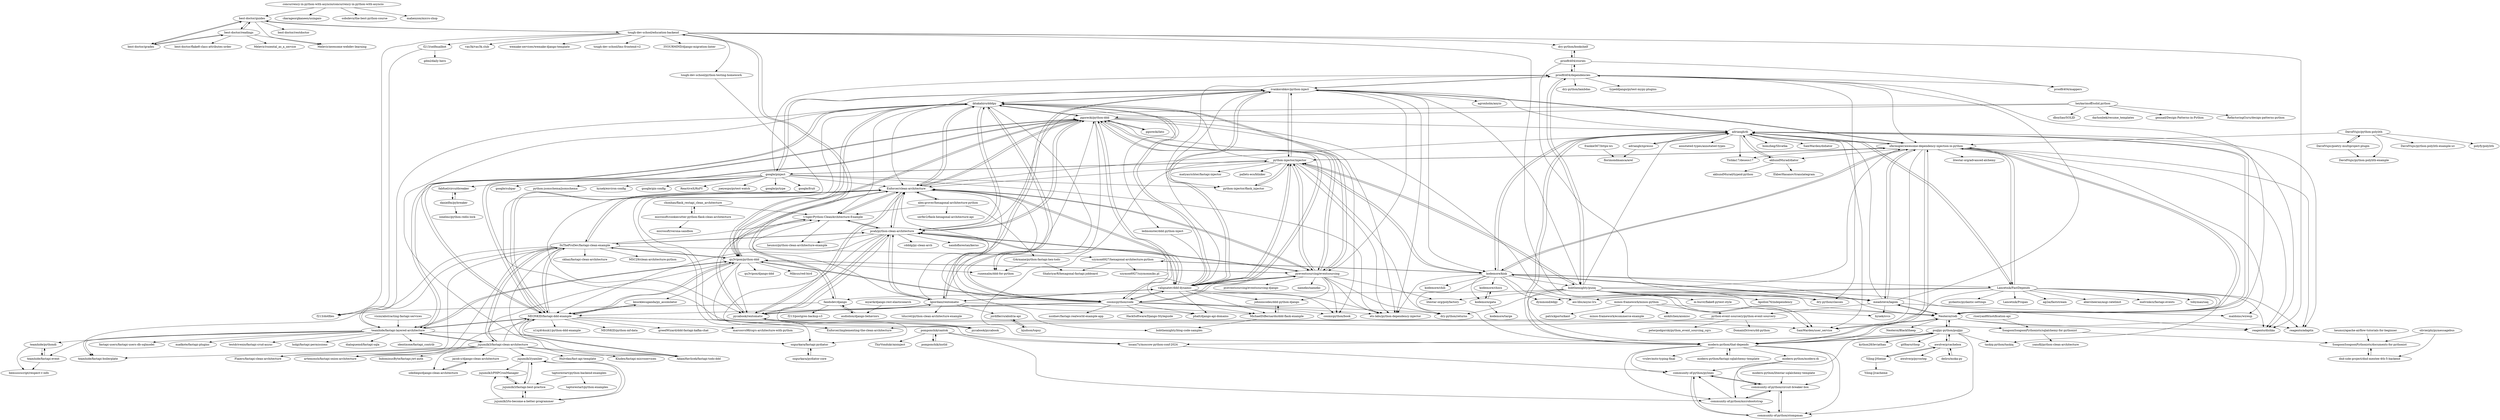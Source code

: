 digraph G {
"best-doctor/guides" -> "best-doctor/readings"
"best-doctor/guides" -> "best-doctor/grades"
"best-doctor/guides" -> "Melevir/awesome-webdev-learning"
"best-doctor/guides" -> "best-doctor/restdoctor"
"best-doctor/guides" -> "tough-dev-school/education-backend"
"pgorecki/python-ddd" -> "iktakahiro/dddpy"
"pgorecki/python-ddd" -> "qu3vipon/python-ddd"
"pgorecki/python-ddd" -> "Enforcer/clean-architecture"
"pgorecki/python-ddd" -> "valignatev/ddd-dynamic"
"pgorecki/python-ddd" -> "NEONKID/fastapi-ddd-example"
"pgorecki/python-ddd" -> "pyeventsourcing/eventsourcing"
"pgorecki/python-ddd" -> "cosmicpython/code"
"pgorecki/python-ddd" -> "pgorecki/lato"
"pgorecki/python-ddd" -> "ets-labs/python-dependency-injector" ["e"=1]
"pgorecki/python-ddd" -> "runemalm/ddd-for-python"
"pgorecki/python-ddd" -> "pcah/python-clean-architecture"
"pgorecki/python-ddd" -> "cosmicpython/book" ["e"=1]
"pgorecki/python-ddd" -> "teamhide/fastapi-layered-architecture"
"pgorecki/python-ddd" -> "SamWarden/user_service" ["e"=1]
"pgorecki/python-ddd" -> "adriangb/di"
"google/pinject" -> "python-injector/injector"
"google/pinject" -> "ivankorobkov/python-inject"
"google/pinject" -> "ets-labs/python-dependency-injector" ["e"=1]
"google/pinject" -> "proofit404/dependencies"
"google/pinject" -> "python-injector/flask_injector"
"google/pinject" -> "joeyespo/pytest-watch" ["e"=1]
"google/pinject" -> "ReactiveX/RxPY" ["e"=1]
"google/pinject" -> "fabfuel/circuitbreaker"
"google/pinject" -> "google/pytype" ["e"=1]
"google/pinject" -> "Enforcer/clean-architecture"
"google/pinject" -> "google/fruit" ["e"=1]
"google/pinject" -> "google/subpar" ["e"=1]
"google/pinject" -> "python-jsonschema/jsonschema" ["e"=1]
"google/pinject" -> "hynek/environ-config" ["e"=1]
"google/pinject" -> "google/gin-config" ["e"=1]
"cosmicpython/code" -> "cosmicpython/book" ["e"=1]
"cosmicpython/code" -> "pgorecki/python-ddd"
"cosmicpython/code" -> "pyeventsourcing/eventsourcing"
"cosmicpython/code" -> "ets-labs/python-dependency-injector" ["e"=1]
"cosmicpython/code" -> "valignatev/ddd-dynamic"
"cosmicpython/code" -> "Enforcer/clean-architecture"
"cosmicpython/code" -> "qu3vipon/python-ddd"
"cosmicpython/code" -> "iktakahiro/dddpy"
"cosmicpython/code" -> "pycabook/rentomatic"
"cosmicpython/code" -> "NEONKID/fastapi-ddd-example"
"cosmicpython/code" -> "nsidnev/fastapi-realworld-example-app" ["e"=1]
"cosmicpython/code" -> "HackSoftware/Django-Styleguide" ["e"=1]
"cosmicpython/code" -> "phalt/django-api-domains" ["e"=1]
"cosmicpython/code" -> "dry-python/returns" ["e"=1]
"cosmicpython/code" -> "pcah/python-clean-architecture"
"python-injector/injector" -> "ets-labs/python-dependency-injector" ["e"=1]
"python-injector/injector" -> "python-injector/flask_injector"
"python-injector/injector" -> "ivankorobkov/python-inject"
"python-injector/injector" -> "google/pinject"
"python-injector/injector" -> "sfermigier/awesome-dependency-injection-in-python"
"python-injector/injector" -> "matyasrichter/fastapi-injector"
"python-injector/injector" -> "Enforcer/clean-architecture"
"python-injector/injector" -> "bobthemighty/punq"
"python-injector/injector" -> "modern-python/that-depends"
"python-injector/injector" -> "pyeventsourcing/eventsourcing"
"python-injector/injector" -> "dry-python/returns" ["e"=1]
"python-injector/injector" -> "kodemore/kink"
"python-injector/injector" -> "valignatev/ddd-dynamic"
"python-injector/injector" -> "pallets-eco/blinker" ["e"=1]
"python-injector/injector" -> "iktakahiro/dddpy"
"ledmonster/ddd-python-inject" -> "MichaelDiBernardo/ddd-flask-example"
"heykarimoff/solid.python" -> "dboyliao/SOLID" ["e"=1]
"heykarimoff/solid.python" -> "darhonbek/resume_templates" ["e"=1]
"heykarimoff/solid.python" -> "gennad/Design-Patterns-in-Python" ["e"=1]
"heykarimoff/solid.python" -> "pcah/python-clean-architecture"
"heykarimoff/solid.python" -> "RefactoringGuru/design-patterns-python" ["e"=1]
"heykarimoff/solid.python" -> "pgorecki/python-ddd"
"bjudson/topsy" -> "jordifierro/abidria-api"
"bobthemighty/punq" -> "proofit404/dependencies"
"bobthemighty/punq" -> "Neoteroi/rodi"
"bobthemighty/punq" -> "sfermigier/awesome-dependency-injection-in-python"
"bobthemighty/punq" -> "adriangb/di"
"bobthemighty/punq" -> "reagento/dishka" ["e"=1]
"bobthemighty/punq" -> "modern-python/that-depends"
"bobthemighty/punq" -> "litestar-org/polyfactory" ["e"=1]
"bobthemighty/punq" -> "dry-python/classes" ["e"=1]
"bobthemighty/punq" -> "hynek/svcs" ["e"=1]
"bobthemighty/punq" -> "dry-python/returns" ["e"=1]
"bobthemighty/punq" -> "fandsdev/django"
"bobthemighty/punq" -> "meadsteve/lagom"
"bobthemighty/punq" -> "m-burst/flake8-pytest-style" ["e"=1]
"bobthemighty/punq" -> "python-injector/injector"
"bobthemighty/punq" -> "Apollon76/independency"
"jacob-y/django-clean-architecture" -> "sdediego/django-clean-architecture"
"meadsteve/lagom" -> "Neoteroi/rodi"
"meadsteve/lagom" -> "adriangb/di"
"meadsteve/lagom" -> "sfermigier/awesome-dependency-injection-in-python"
"meadsteve/lagom" -> "kodemore/kink"
"meadsteve/lagom" -> "maldoinc/wireup"
"meadsteve/lagom" -> "hynek/svcs" ["e"=1]
"meadsteve/lagom" -> "python-event-sourcery/python-event-sourcery"
"meadsteve/lagom" -> "proofit404/dependencies"
"pycabook/rentomatic" -> "pycabook/pycabook"
"pycabook/rentomatic" -> "Enforcer/clean-architecture"
"pycabook/rentomatic" -> "lgiordani/rentomatic"
"pycabook/rentomatic" -> "t-tiger/Python-CleanArchitecture-Example"
"pycabook/rentomatic" -> "pcah/python-clean-architecture"
"proofit404/stories" -> "proofit404/dependencies"
"proofit404/stories" -> "proofit404/mappers"
"proofit404/stories" -> "dry-python/bookshelf"
"proofit404/stories" -> "dry-python/classes" ["e"=1]
"f213/selfmailbot" -> "f213/dotfiles"
"f213/selfmailbot" -> "gdml/daily-hero"
"dry-python/bookshelf" -> "proofit404/stories"
"Neoteroi/rodi" -> "adriangb/di"
"Neoteroi/rodi" -> "reagento/dishka" ["e"=1]
"Neoteroi/rodi" -> "sfermigier/awesome-dependency-injection-in-python"
"Neoteroi/rodi" -> "modern-python/that-depends"
"Neoteroi/rodi" -> "reagento/adaptix" ["e"=1]
"Neoteroi/rodi" -> "meadsteve/lagom"
"Neoteroi/rodi" -> "psqlpy-python/psqlpy"
"Neoteroi/rodi" -> "Neoteroi/BlackSheep" ["e"=1]
"pycabook/pycabook" -> "pycabook/rentomatic"
"olivierphi/pymessagebus" -> "SoogoonSoogoonPythonists/documents-for-pythonist"
"olivierphi/pymessagebus" -> "dnd-side-project/dnd-mentee-4th-5-backend"
"jujumilk3/PHPCronManager" -> "jujumilk3/fastapi-best-practice"
"jujumilk3/to-become-a-better-programmer" -> "jujumilk3/fastapi-best-practice"
"jujumilk3/to-become-a-better-programmer" -> "jujumilk3/PHPCronManager"
"jujumilk3/to-become-a-better-programmer" -> "jujumilk3/yamlier"
"sfermigier/awesome-dependency-injection-in-python" -> "adriangb/di"
"sfermigier/awesome-dependency-injection-in-python" -> "modern-python/that-depends"
"sfermigier/awesome-dependency-injection-in-python" -> "reagento/dishka" ["e"=1]
"sfermigier/awesome-dependency-injection-in-python" -> "Neoteroi/rodi"
"sfermigier/awesome-dependency-injection-in-python" -> "SamWarden/user_service" ["e"=1]
"sfermigier/awesome-dependency-injection-in-python" -> "litestar-org/advanced-alchemy" ["e"=1]
"sfermigier/awesome-dependency-injection-in-python" -> "Lancetnik/FastDepends"
"sfermigier/awesome-dependency-injection-in-python" -> "kodemore/kink"
"sfermigier/awesome-dependency-injection-in-python" -> "ivankorobkov/python-inject"
"sfermigier/awesome-dependency-injection-in-python" -> "akhundMurad/diator"
"sfermigier/awesome-dependency-injection-in-python" -> "python-injector/injector"
"sfermigier/awesome-dependency-injection-in-python" -> "meadsteve/lagom"
"sfermigier/awesome-dependency-injection-in-python" -> "reagento/adaptix" ["e"=1]
"sfermigier/awesome-dependency-injection-in-python" -> "Tishka17/deseos17" ["e"=1]
"sfermigier/awesome-dependency-injection-in-python" -> "maldoinc/wireup"
"pcah/python-clean-architecture" -> "Enforcer/clean-architecture"
"pcah/python-clean-architecture" -> "lgiordani/rentomatic"
"pcah/python-clean-architecture" -> "t-tiger/Python-CleanArchitecture-Example"
"pcah/python-clean-architecture" -> "ozgurkara/fastapi-pydiator"
"pcah/python-clean-architecture" -> "pgorecki/python-ddd"
"pcah/python-clean-architecture" -> "pycabook/rentomatic"
"pcah/python-clean-architecture" -> "pyeventsourcing/eventsourcing"
"pcah/python-clean-architecture" -> "valignatev/ddd-dynamic"
"pcah/python-clean-architecture" -> "iktakahiro/dddpy"
"pcah/python-clean-architecture" -> "heumsi/python-clean-architecture-example"
"pcah/python-clean-architecture" -> "pycabook/pycabook"
"pcah/python-clean-architecture" -> "cdddg/py-clean-arch"
"pcah/python-clean-architecture" -> "NEONKID/fastapi-ddd-example"
"pcah/python-clean-architecture" -> "0xTheProDev/fastapi-clean-example"
"pcah/python-clean-architecture" -> "nandoflorestan/kerno"
"t-tiger/Python-CleanArchitecture-Example" -> "heumsi/python-clean-architecture-example"
"t-tiger/Python-CleanArchitecture-Example" -> "pcah/python-clean-architecture"
"t-tiger/Python-CleanArchitecture-Example" -> "Enforcer/clean-architecture"
"t-tiger/Python-CleanArchitecture-Example" -> "pycabook/rentomatic"
"chonhan/flask_restapi_clean_architecture" -> "microsoft/cookiecutter-python-flask-clean-architecture"
"chonhan/flask_restapi_clean_architecture" -> "t-tiger/Python-CleanArchitecture-Example"
"GArmane/python-fastapi-hex-todo" -> "ShahriyarR/hexagonal-fastapi-jobboard"
"GArmane/python-fastapi-hex-todo" -> "runemalm/ddd-for-python"
"tough-dev-school/education-backend" -> "fandsdev/django"
"tough-dev-school/education-backend" -> "tough-dev-school/python-testing-homework"
"tough-dev-school/education-backend" -> "f213/selfmailbot"
"tough-dev-school/education-backend" -> "vas3k/vas3k.club" ["e"=1]
"tough-dev-school/education-backend" -> "best-doctor/guides"
"tough-dev-school/education-backend" -> "dry-python/bookshelf"
"tough-dev-school/education-backend" -> "wemake-services/wemake-django-template" ["e"=1]
"tough-dev-school/education-backend" -> "tough-dev-school/lms-frontend-v2"
"tough-dev-school/education-backend" -> "f213/dotfiles"
"tough-dev-school/education-backend" -> "SamWarden/user_service" ["e"=1]
"tough-dev-school/education-backend" -> "3YOURMIND/django-migration-linter" ["e"=1]
"tough-dev-school/education-backend" -> "reagento/dishka" ["e"=1]
"fandsdev/django" -> "tough-dev-school/education-backend"
"fandsdev/django" -> "f213/dotfiles"
"fandsdev/django" -> "audiolion/django-behaviors"
"fandsdev/django" -> "f213/postgres-backup-s3"
"kodemore/kink" -> "szymon6927/hexagonal-architecture-python"
"kodemore/kink" -> "adriangb/di"
"kodemore/kink" -> "sfermigier/awesome-dependency-injection-in-python"
"kodemore/kink" -> "meadsteve/lagom"
"kodemore/kink" -> "Neoteroi/rodi"
"kodemore/kink" -> "dymmond/edgy" ["e"=1]
"kodemore/kink" -> "Lancetnik/FastDepends"
"kodemore/kink" -> "kodemore/chili"
"kodemore/kink" -> "ets-labs/python-dependency-injector" ["e"=1]
"kodemore/kink" -> "aio-libs/async-lru" ["e"=1]
"kodemore/kink" -> "kodemore/gata"
"kodemore/kink" -> "kodemore/chocs"
"kodemore/kink" -> "bobthemighty/punq"
"kodemore/kink" -> "modern-python/that-depends"
"kodemore/kink" -> "python-injector/injector"
"Enforcer/clean-architecture" -> "pgorecki/python-ddd"
"Enforcer/clean-architecture" -> "pcah/python-clean-architecture"
"Enforcer/clean-architecture" -> "qu3vipon/python-ddd"
"Enforcer/clean-architecture" -> "t-tiger/Python-CleanArchitecture-Example"
"Enforcer/clean-architecture" -> "Enforcer/implementing-the-clean-architecture"
"Enforcer/clean-architecture" -> "iktakahiro/dddpy"
"Enforcer/clean-architecture" -> "alex-grover/hexagonal-architecture-python"
"Enforcer/clean-architecture" -> "pyeventsourcing/eventsourcing"
"Enforcer/clean-architecture" -> "valignatev/ddd-dynamic"
"Enforcer/clean-architecture" -> "pycabook/rentomatic"
"Enforcer/clean-architecture" -> "NEONKID/fastapi-ddd-example"
"Enforcer/clean-architecture" -> "adriangb/di"
"Enforcer/clean-architecture" -> "phalt/django-api-domains" ["e"=1]
"Enforcer/clean-architecture" -> "0xTheProDev/fastapi-clean-example"
"Enforcer/clean-architecture" -> "ozgurkara/fastapi-pydiator"
"concurrency-in-python-with-asyncio/concurrency-in-python-with-asyncio" -> "ckarageorgkaneen/usingaio"
"concurrency-in-python-with-asyncio/concurrency-in-python-with-asyncio" -> "best-doctor/guides"
"concurrency-in-python-with-asyncio/concurrency-in-python-with-asyncio" -> "sobolevn/the-best-python-course" ["e"=1]
"concurrency-in-python-with-asyncio/concurrency-in-python-with-asyncio" -> "mahenzon/micro-shop" ["e"=1]
"teamhide/fastapi-layered-architecture" -> "teamhide/fastapi-boilerplate" ["e"=1]
"teamhide/fastapi-layered-architecture" -> "teamhide/pythondi"
"teamhide/fastapi-layered-architecture" -> "NEONKID/fastapi-ddd-example"
"teamhide/fastapi-layered-architecture" -> "qu3vipon/python-ddd"
"teamhide/fastapi-layered-architecture" -> "testdrivenio/fastapi-crud-async" ["e"=1]
"teamhide/fastapi-layered-architecture" -> "holgi/fastapi-permissions" ["e"=1]
"teamhide/fastapi-layered-architecture" -> "teamhide/fastapi-event"
"teamhide/fastapi-layered-architecture" -> "dialoguemd/fastapi-sqla" ["e"=1]
"teamhide/fastapi-layered-architecture" -> "identixone/fastapi_contrib" ["e"=1]
"teamhide/fastapi-layered-architecture" -> "fastapi-users/fastapi-users-db-sqlmodel"
"teamhide/fastapi-layered-architecture" -> "ozgurkara/fastapi-pydiator"
"teamhide/fastapi-layered-architecture" -> "pgorecki/python-ddd"
"teamhide/fastapi-layered-architecture" -> "madkote/fastapi-plugins" ["e"=1]
"teamhide/fastapi-layered-architecture" -> "jujumilk3/fastapi-clean-architecture"
"alex-grover/hexagonal-architecture-python" -> "serfer2/flask-hexagonal-architecture-api"
"alex-grover/hexagonal-architecture-python" -> "Enforcer/clean-architecture"
"alex-grover/hexagonal-architecture-python" -> "t-tiger/Python-CleanArchitecture-Example"
"alex-grover/hexagonal-architecture-python" -> "GArmane/python-fastapi-hex-todo"
"ozgurkara/fastapi-pydiator" -> "ozgurkara/pydiator-core"
"johnnncodes/ddd-python-django" -> "MichaelDiBernardo/ddd-flask-example"
"best-doctor/readings" -> "best-doctor/guides"
"best-doctor/readings" -> "best-doctor/flake8-class-attributes-order" ["e"=1]
"best-doctor/readings" -> "Melevir/awesome-webdev-learning"
"best-doctor/readings" -> "best-doctor/grades"
"best-doctor/readings" -> "Melevir/rozental_as_a_service"
"teamhide/pythondi" -> "teamhide/fastapi-event"
"teamhide/pythondi" -> "bemusicscript/respect-v-info"
"best-doctor/grades" -> "best-doctor/guides"
"best-doctor/grades" -> "best-doctor/readings"
"kodemore/gata" -> "kodemore/chocs"
"kodemore/gata" -> "kodemore/targe"
"kodemore/chocs" -> "kodemore/gata"
"adriangb/di" -> "Neoteroi/rodi"
"adriangb/di" -> "akhundMurad/diator"
"adriangb/di" -> "adriangb/xpresso"
"adriangb/di" -> "SamWarden/user_service" ["e"=1]
"adriangb/di" -> "sfermigier/awesome-dependency-injection-in-python"
"adriangb/di" -> "reagento/adaptix" ["e"=1]
"adriangb/di" -> "modern-python/that-depends"
"adriangb/di" -> "Tishka17/deseos17" ["e"=1]
"adriangb/di" -> "SamWarden/didiator" ["e"=1]
"adriangb/di" -> "reagento/dishka" ["e"=1]
"adriangb/di" -> "annotated-types/annotated-types" ["e"=1]
"adriangb/di" -> "bomzheg/Shvatka" ["e"=1]
"adriangb/di" -> "kodemore/kink"
"adriangb/di" -> "Lancetnik/FastDepends"
"modern-python/fastapi-sqlalchemy-template" -> "modern-python/that-depends"
"visini/abstracting-fastapi-services" -> "teamhide/fastapi-layered-architecture"
"iktakahiro/dddpy" -> "pgorecki/python-ddd"
"iktakahiro/dddpy" -> "NEONKID/fastapi-ddd-example"
"iktakahiro/dddpy" -> "qu3vipon/python-ddd"
"iktakahiro/dddpy" -> "Enforcer/clean-architecture"
"iktakahiro/dddpy" -> "AdamHavlicek/fastapi-todo-ddd"
"iktakahiro/dddpy" -> "pyeventsourcing/eventsourcing"
"iktakahiro/dddpy" -> "valignatev/ddd-dynamic"
"iktakahiro/dddpy" -> "pcah/python-clean-architecture"
"iktakahiro/dddpy" -> "cosmicpython/code"
"iktakahiro/dddpy" -> "teamhide/fastapi-layered-architecture"
"iktakahiro/dddpy" -> "ledmonster/ddd-python-inject"
"iktakahiro/dddpy" -> "t-tiger/Python-CleanArchitecture-Example"
"iktakahiro/dddpy" -> "runemalm/ddd-for-python"
"iktakahiro/dddpy" -> "ivankorobkov/python-inject"
"iktakahiro/dddpy" -> "pycabook/rentomatic"
"riseryan89/notification-api" -> "SoogoonSoogoonPythonists/sqlalchemy-for-pythonist"
"SoogoonSoogoonPythonists/sqlalchemy-for-pythonist" -> "SoogoonSoogoonPythonists/documents-for-pythonist"
"SoogoonSoogoonPythonists/sqlalchemy-for-pythonist" -> "yansfil/python-clean-architecture"
"heumsi/apache-airflow-tutorials-for-beginner" -> "SoogoonSoogoonPythonists/documents-for-pythonist"
"ozgurkara/pydiator-core" -> "ozgurkara/fastapi-pydiator"
"dnd-side-project/dnd-mentee-4th-5-backend" -> "SoogoonSoogoonPythonists/documents-for-pythonist"
"SoogoonSoogoonPythonists/documents-for-pythonist" -> "dnd-side-project/dnd-mentee-4th-5-backend"
"pyeventsourcing/eventsourcing" -> "valignatev/ddd-dynamic"
"pyeventsourcing/eventsourcing" -> "pgorecki/python-ddd"
"pyeventsourcing/eventsourcing" -> "Enforcer/clean-architecture"
"pyeventsourcing/eventsourcing" -> "cosmicpython/code"
"pyeventsourcing/eventsourcing" -> "ets-labs/python-dependency-injector" ["e"=1]
"pyeventsourcing/eventsourcing" -> "iktakahiro/dddpy"
"pyeventsourcing/eventsourcing" -> "cosmicpython/book" ["e"=1]
"pyeventsourcing/eventsourcing" -> "pcah/python-clean-architecture"
"pyeventsourcing/eventsourcing" -> "dry-python/returns" ["e"=1]
"pyeventsourcing/eventsourcing" -> "qu3vipon/python-ddd"
"pyeventsourcing/eventsourcing" -> "pyeventsourcing/eventsourcing-django"
"pyeventsourcing/eventsourcing" -> "johnnncodes/ddd-python-django"
"pyeventsourcing/eventsourcing" -> "python-injector/injector"
"pyeventsourcing/eventsourcing" -> "nameko/nameko" ["e"=1]
"pyeventsourcing/eventsourcing" -> "litestar-org/polyfactory" ["e"=1]
"adriangb/xpresso" -> "adriangb/di"
"adriangb/xpresso" -> "florimondmanca/arel"
"DavidVujic/poetry-multiproject-plugin" -> "DavidVujic/python-polylith"
"DavidVujic/poetry-multiproject-plugin" -> "DavidVujic/python-polylith-example"
"jujumilk3/fastapi-clean-architecture" -> "0xTheProDev/fastapi-clean-example"
"jujumilk3/fastapi-clean-architecture" -> "Flaiers/fastapi-clean-architecture"
"jujumilk3/fastapi-clean-architecture" -> "AdamHavlicek/fastapi-todo-ddd"
"jujumilk3/fastapi-clean-architecture" -> "teamhide/fastapi-layered-architecture"
"jujumilk3/fastapi-clean-architecture" -> "jacob-y/django-clean-architecture"
"jujumilk3/fastapi-clean-architecture" -> "Hulvdan/fast-api-template"
"jujumilk3/fastapi-clean-architecture" -> "teamhide/fastapi-boilerplate" ["e"=1]
"jujumilk3/fastapi-clean-architecture" -> "NEONKID/fastapi-ddd-example"
"jujumilk3/fastapi-clean-architecture" -> "artemonsh/fastapi-onion-architecture" ["e"=1]
"jujumilk3/fastapi-clean-architecture" -> "jujumilk3/yamlier"
"jujumilk3/fastapi-clean-architecture" -> "sdediego/django-clean-architecture"
"jujumilk3/fastapi-clean-architecture" -> "qu3vipon/python-ddd"
"jujumilk3/fastapi-clean-architecture" -> "Kludex/fastapi-microservices" ["e"=1]
"jujumilk3/fastapi-clean-architecture" -> "IndominusByte/fastapi-jwt-auth" ["e"=1]
"NEONKID/fastapi-ddd-example" -> "iktakahiro/dddpy"
"NEONKID/fastapi-ddd-example" -> "AdamHavlicek/fastapi-todo-ddd"
"NEONKID/fastapi-ddd-example" -> "pgorecki/python-ddd"
"NEONKID/fastapi-ddd-example" -> "qu3vipon/python-ddd"
"NEONKID/fastapi-ddd-example" -> "teamhide/fastapi-layered-architecture"
"NEONKID/fastapi-ddd-example" -> "NEONKID/python-mf-data"
"NEONKID/fastapi-ddd-example" -> "Enforcer/clean-architecture"
"NEONKID/fastapi-ddd-example" -> "SoogoonSoogoonPythonists/sqlalchemy-for-pythonist"
"NEONKID/fastapi-ddd-example" -> "greedWizard/ddd-fastapi-kafka-chat" ["e"=1]
"NEONKID/fastapi-ddd-example" -> "SamWarden/user_service" ["e"=1]
"NEONKID/fastapi-ddd-example" -> "0xTheProDev/fastapi-clean-example"
"NEONKID/fastapi-ddd-example" -> "marcosvs98/cqrs-architecture-with-python"
"NEONKID/fastapi-ddd-example" -> "artemonsh/fastapi-onion-architecture" ["e"=1]
"NEONKID/fastapi-ddd-example" -> "n1nj4t4nuk1/python-ddd-example"
"NEONKID/fastapi-ddd-example" -> "knucklesuganda/py_assimilator"
"sdediego/django-clean-architecture" -> "jacob-y/django-clean-architecture"
"minos-framework/minos-python" -> "minos-framework/ecommerce-example"
"minos-framework/minos-python" -> "Neoteroi/rodi"
"minos-framework/minos-python" -> "patrickporto/kant"
"minos-framework/minos-python" -> "aiokitchen/aiomisc" ["e"=1]
"minos-framework/minos-python" -> "python-event-sourcery/python-event-sourcery"
"0xTheProDev/fastapi-clean-example" -> "jujumilk3/fastapi-clean-architecture"
"0xTheProDev/fastapi-clean-example" -> "Flaiers/fastapi-clean-architecture"
"0xTheProDev/fastapi-clean-example" -> "Enforcer/clean-architecture"
"0xTheProDev/fastapi-clean-example" -> "NEONKID/fastapi-ddd-example"
"0xTheProDev/fastapi-clean-example" -> "qu3vipon/python-ddd"
"0xTheProDev/fastapi-clean-example" -> "pcah/python-clean-architecture"
"0xTheProDev/fastapi-clean-example" -> "szymon6927/hexagonal-architecture-python"
"0xTheProDev/fastapi-clean-example" -> "skhaz/fastapi-clean-architecture"
"0xTheProDev/fastapi-clean-example" -> "AdamHavlicek/fastapi-todo-ddd"
"0xTheProDev/fastapi-clean-example" -> "teamhide/fastapi-layered-architecture"
"0xTheProDev/fastapi-clean-example" -> "artemonsh/fastapi-onion-architecture" ["e"=1]
"0xTheProDev/fastapi-clean-example" -> "teamhide/fastapi-boilerplate" ["e"=1]
"0xTheProDev/fastapi-clean-example" -> "MSC29/clean-architecture-python"
"0xTheProDev/fastapi-clean-example" -> "t-tiger/Python-CleanArchitecture-Example"
"DavidVujic/python-polylith" -> "DavidVujic/poetry-multiproject-plugin"
"DavidVujic/python-polylith" -> "DavidVujic/python-polylith-example"
"DavidVujic/python-polylith" -> "DavidVujic/python-polylith-example-uv"
"DavidVujic/python-polylith" -> "polyfy/polylith" ["e"=1]
"DavidVujic/python-polylith" -> "sfermigier/awesome-dependency-injection-in-python"
"jujumilk3/yamlier" -> "jujumilk3/fastapi-best-practice"
"jujumilk3/yamlier" -> "jujumilk3/to-become-a-better-programmer"
"jujumilk3/yamlier" -> "jujumilk3/PHPCronManager"
"AdamHavlicek/fastapi-todo-ddd" -> "NEONKID/fastapi-ddd-example"
"taptorestart/python-backend-examples" -> "taptorestart/python-examples"
"taptorestart/python-backend-examples" -> "jujumilk3/fastapi-best-practice"
"teamhide/fastapi-event" -> "teamhide/pythondi"
"teamhide/fastapi-event" -> "bemusicscript/respect-v-info"
"jujumilk3/fastapi-best-practice" -> "jujumilk3/PHPCronManager"
"jujumilk3/fastapi-best-practice" -> "jujumilk3/to-become-a-better-programmer"
"jujumilk3/fastapi-best-practice" -> "jujumilk3/yamlier"
"modern-python/litestar-sqlalchemy-template" -> "community-of-python/circuit-breaker-box"
"knucklesuganda/py_assimilator" -> "NEONKID/fastapi-ddd-example"
"fabfuel/circuitbreaker" -> "danielfm/pybreaker"
"szymon6927/hexagonal-architecture-python" -> "ShahriyarR/hexagonal-fastapi-jobboard"
"szymon6927/hexagonal-architecture-python" -> "szymon6927/szymonmiks.pl"
"szymon6927/hexagonal-architecture-python" -> "kodemore/kink"
"Yiling-J/theine" -> "Yiling-J/cacheme"
"Yiling-J/theine" -> "awolverp/cachebox"
"ivankorobkov/python-inject" -> "python-injector/injector"
"ivankorobkov/python-inject" -> "sfermigier/awesome-dependency-injection-in-python"
"ivankorobkov/python-inject" -> "google/pinject"
"ivankorobkov/python-inject" -> "proofit404/dependencies"
"ivankorobkov/python-inject" -> "ets-labs/python-dependency-injector" ["e"=1]
"ivankorobkov/python-inject" -> "python-injector/flask_injector"
"ivankorobkov/python-inject" -> "Enforcer/clean-architecture"
"ivankorobkov/python-inject" -> "iktakahiro/dddpy"
"ivankorobkov/python-inject" -> "kodemore/kink"
"ivankorobkov/python-inject" -> "valignatev/ddd-dynamic"
"ivankorobkov/python-inject" -> "agronholm/anyio" ["e"=1]
"ivankorobkov/python-inject" -> "adriangb/di"
"ivankorobkov/python-inject" -> "pyeventsourcing/eventsourcing"
"ivankorobkov/python-inject" -> "bobthemighty/punq"
"ivankorobkov/python-inject" -> "lgiordani/rentomatic"
"proofit404/dependencies" -> "proofit404/stories"
"proofit404/dependencies" -> "proofit404/mappers"
"proofit404/dependencies" -> "dry-python/classes" ["e"=1]
"proofit404/dependencies" -> "bobthemighty/punq"
"proofit404/dependencies" -> "Neoteroi/rodi"
"proofit404/dependencies" -> "dry-python/lambdas" ["e"=1]
"proofit404/dependencies" -> "sfermigier/awesome-dependency-injection-in-python"
"proofit404/dependencies" -> "typeddjango/pytest-mypy-plugins" ["e"=1]
"proofit404/dependencies" -> "ivankorobkov/python-inject"
"qu3vipon/python-ddd" -> "pgorecki/python-ddd"
"qu3vipon/python-ddd" -> "iktakahiro/dddpy"
"qu3vipon/python-ddd" -> "NEONKID/fastapi-ddd-example"
"qu3vipon/python-ddd" -> "Enforcer/clean-architecture"
"qu3vipon/python-ddd" -> "qu3vipon/django-ddd"
"qu3vipon/python-ddd" -> "teamhide/fastapi-layered-architecture"
"qu3vipon/python-ddd" -> "pyeventsourcing/eventsourcing"
"qu3vipon/python-ddd" -> "cosmicpython/code"
"qu3vipon/python-ddd" -> "runemalm/ddd-for-python"
"qu3vipon/python-ddd" -> "0xTheProDev/fastapi-clean-example"
"qu3vipon/python-ddd" -> "Enforcer/implementing-the-clean-architecture"
"qu3vipon/python-ddd" -> "Miksus/red-bird"
"qu3vipon/python-ddd" -> "knucklesuganda/py_assimilator"
"qu3vipon/python-ddd" -> "pycabook/rentomatic"
"microsoft/cookiecutter-python-flask-clean-architecture" -> "chonhan/flask_restapi_clean_architecture"
"microsoft/cookiecutter-python-flask-clean-architecture" -> "microsoft/verona-sandbox"
"frankie567/httpx-ws" -> "florimondmanca/arel"
"MichaelDiBernardo/ddd-flask-example" -> "johnnncodes/ddd-python-django"
"MichaelDiBernardo/ddd-flask-example" -> "bobthemighty/blog-code-samples"
"python-event-sourcery/python-event-sourcery" -> "DomainDrivers/dd-python"
"python-event-sourcery/python-event-sourcery" -> "peterpodgorski/python_event_sourcing_cqrs"
"python-event-sourcery/python-event-sourcery" -> "Enforcer/implementing-the-clean-architecture"
"valignatev/ddd-dynamic" -> "pgorecki/python-ddd"
"valignatev/ddd-dynamic" -> "pyeventsourcing/eventsourcing"
"valignatev/ddd-dynamic" -> "cosmicpython/book" ["e"=1]
"valignatev/ddd-dynamic" -> "Enforcer/clean-architecture"
"valignatev/ddd-dynamic" -> "johnnncodes/ddd-python-django"
"valignatev/ddd-dynamic" -> "lgiordani/rentomatic"
"valignatev/ddd-dynamic" -> "phalt/django-api-domains" ["e"=1]
"valignatev/ddd-dynamic" -> "MichaelDiBernardo/ddd-flask-example"
"valignatev/ddd-dynamic" -> "proofit404/dependencies"
"valignatev/ddd-dynamic" -> "cosmicpython/code"
"valignatev/ddd-dynamic" -> "pcah/python-clean-architecture"
"valignatev/ddd-dynamic" -> "ets-labs/python-dependency-injector" ["e"=1]
"valignatev/ddd-dynamic" -> "iktakahiro/dddpy"
"valignatev/ddd-dynamic" -> "ivankorobkov/python-inject"
"valignatev/ddd-dynamic" -> "python-injector/injector"
"Lancetnik/FastDepends" -> "Lancetnik/Propan" ["e"=1]
"Lancetnik/FastDepends" -> "reagento/dishka" ["e"=1]
"Lancetnik/FastDepends" -> "ag2ai/faststream" ["e"=1]
"Lancetnik/FastDepends" -> "dymmond/edgy" ["e"=1]
"Lancetnik/FastDepends" -> "abersheeran/asgi-ratelimit" ["e"=1]
"Lancetnik/FastDepends" -> "melvinkcx/fastapi-events" ["e"=1]
"Lancetnik/FastDepends" -> "reagento/adaptix" ["e"=1]
"Lancetnik/FastDepends" -> "adriangb/di"
"Lancetnik/FastDepends" -> "sfermigier/awesome-dependency-injection-in-python"
"Lancetnik/FastDepends" -> "taskiq-python/taskiq" ["e"=1]
"Lancetnik/FastDepends" -> "Neoteroi/rodi"
"Lancetnik/FastDepends" -> "aio-libs/async-lru" ["e"=1]
"Lancetnik/FastDepends" -> "tobymao/saq" ["e"=1]
"Lancetnik/FastDepends" -> "pydantic/pydantic-settings" ["e"=1]
"Lancetnik/FastDepends" -> "SamWarden/user_service" ["e"=1]
"python-injector/flask_injector" -> "python-injector/injector"
"pomponchik/cantok" -> "insani7y/moscow-python-conf-2024"
"pomponchik/cantok" -> "pomponchik/instld"
"pomponchik/cantok" -> "community-of-python/microbootstrap"
"pomponchik/cantok" -> "ThirVondukr/aioinject"
"akhundMurad/diator" -> "EkberHasanov/translategram" ["e"=1]
"akhundMurad/diator" -> "akhundMurad/typeid-python" ["e"=1]
"akhundMurad/diator" -> "adriangb/di"
"pomponchik/instld" -> "pomponchik/cantok"
"tough-dev-school/python-testing-homework" -> "insani7y/moscow-python-conf-2024"
"psqlpy-python/psqlpy" -> "Neoteroi/rodi"
"psqlpy-python/psqlpy" -> "modern-python/that-depends"
"psqlpy-python/psqlpy" -> "community-of-python/microbootstrap"
"psqlpy-python/psqlpy" -> "kython28/leviathan"
"psqlpy-python/psqlpy" -> "community-of-python/stompman"
"psqlpy-python/psqlpy" -> "insani7y/moscow-python-conf-2024"
"psqlpy-python/psqlpy" -> "awolverp/cachebox"
"psqlpy-python/psqlpy" -> "taskiq-python/taskiq" ["e"=1]
"psqlpy-python/psqlpy" -> "gi0baro/rloop"
"pgorecki/lato" -> "pgorecki/python-ddd"
"awolverp/cachebox" -> "deliro/moka-py"
"awolverp/cachebox" -> "awolverp/pyrostep"
"awolverp/cachebox" -> "Yiling-J/theine"
"awolverp/cachebox" -> "psqlpy-python/psqlpy"
"lgiordani/rentomatic" -> "pcah/python-clean-architecture"
"lgiordani/rentomatic" -> "pycabook/rentomatic"
"lgiordani/rentomatic" -> "valignatev/ddd-dynamic"
"lgiordani/rentomatic" -> "jordifierro/abidria-api"
"lgiordani/rentomatic" -> "Enforcer/clean-architecture"
"lgiordani/rentomatic" -> "MichaelDiBernardo/ddd-flask-example"
"lgiordani/rentomatic" -> "pgorecki/python-ddd"
"lgiordani/rentomatic" -> "tducret/python-clean-architecture-example"
"lgiordani/rentomatic" -> "ivankorobkov/python-inject"
"lgiordani/rentomatic" -> "bobthemighty/blog-code-samples"
"lgiordani/rentomatic" -> "t-tiger/Python-CleanArchitecture-Example"
"modern-python/that-depends" -> "community-of-python/microbootstrap"
"modern-python/that-depends" -> "modern-python/modern-di"
"modern-python/that-depends" -> "modern-python/fastapi-sqlalchemy-template"
"modern-python/that-depends" -> "community-of-python/circuit-breaker-box"
"modern-python/that-depends" -> "sfermigier/awesome-dependency-injection-in-python"
"modern-python/that-depends" -> "adriangb/di"
"modern-python/that-depends" -> "community-of-python/stompman"
"modern-python/that-depends" -> "community-of-python/pylines"
"modern-python/that-depends" -> "Neoteroi/rodi"
"modern-python/that-depends" -> "vrslev/auto-typing-final"
"modern-python/that-depends" -> "psqlpy-python/psqlpy"
"insani7y/moscow-python-conf-2024" -> "community-of-python/pylines"
"deliro/moka-py" -> "awolverp/cachebox"
"audiolion/django-behaviors" -> "fandsdev/django"
"myarik/django-rest-elasticsearch" -> "audiolion/django-behaviors"
"community-of-python/microbootstrap" -> "community-of-python/circuit-breaker-box"
"community-of-python/microbootstrap" -> "community-of-python/pylines"
"community-of-python/microbootstrap" -> "community-of-python/stompman"
"community-of-python/pylines" -> "community-of-python/circuit-breaker-box"
"community-of-python/pylines" -> "community-of-python/stompman"
"modern-python/modern-di" -> "community-of-python/pylines"
"modern-python/modern-di" -> "community-of-python/circuit-breaker-box"
"community-of-python/stompman" -> "community-of-python/circuit-breaker-box"
"community-of-python/stompman" -> "community-of-python/pylines"
"danielfm/pybreaker" -> "fabfuel/circuitbreaker"
"danielfm/pybreaker" -> "ionelmc/python-redis-lock" ["e"=1]
"jordifierro/abidria-api" -> "bjudson/topsy"
"community-of-python/circuit-breaker-box" -> "community-of-python/pylines"
"community-of-python/circuit-breaker-box" -> "community-of-python/microbootstrap"
"community-of-python/circuit-breaker-box" -> "community-of-python/stompman"
"best-doctor/guides" ["l"="45.385,18.617"]
"best-doctor/readings" ["l"="45.351,18.621"]
"best-doctor/grades" ["l"="45.361,18.603"]
"Melevir/awesome-webdev-learning" ["l"="45.36,18.638"]
"best-doctor/restdoctor" ["l"="45.388,18.589"]
"tough-dev-school/education-backend" ["l"="45.449,18.648"]
"pgorecki/python-ddd" ["l"="45.802,18.711"]
"iktakahiro/dddpy" ["l"="45.782,18.715"]
"qu3vipon/python-ddd" ["l"="45.808,18.691"]
"Enforcer/clean-architecture" ["l"="45.782,18.732"]
"valignatev/ddd-dynamic" ["l"="45.757,18.749"]
"NEONKID/fastapi-ddd-example" ["l"="45.809,18.669"]
"pyeventsourcing/eventsourcing" ["l"="45.758,18.718"]
"cosmicpython/code" ["l"="45.822,18.726"]
"pgorecki/lato" ["l"="45.86,18.704"]
"ets-labs/python-dependency-injector" ["l"="44.848,21.059"]
"runemalm/ddd-for-python" ["l"="45.833,18.696"]
"pcah/python-clean-architecture" ["l"="45.805,18.743"]
"cosmicpython/book" ["l"="24.155,-24.748"]
"teamhide/fastapi-layered-architecture" ["l"="45.84,18.665"]
"SamWarden/user_service" ["l"="-43.671,19.664"]
"adriangb/di" ["l"="45.663,18.758"]
"google/pinject" ["l"="45.711,18.795"]
"python-injector/injector" ["l"="45.694,18.738"]
"ivankorobkov/python-inject" ["l"="45.714,18.75"]
"proofit404/dependencies" ["l"="45.655,18.734"]
"python-injector/flask_injector" ["l"="45.689,18.777"]
"joeyespo/pytest-watch" ["l"="45.336,19.332"]
"ReactiveX/RxPY" ["l"="45.043,20.92"]
"fabfuel/circuitbreaker" ["l"="45.72,18.896"]
"google/pytype" ["l"="45.074,20.934"]
"google/fruit" ["l"="-19.818,-26.009"]
"google/subpar" ["l"="1.215,-7.147"]
"python-jsonschema/jsonschema" ["l"="44.849,20.886"]
"hynek/environ-config" ["l"="45.114,21.201"]
"google/gin-config" ["l"="21.661,14.029"]
"pycabook/rentomatic" ["l"="45.806,18.762"]
"nsidnev/fastapi-realworld-example-app" ["l"="42.69,19.568"]
"HackSoftware/Django-Styleguide" ["l"="47.162,18.322"]
"phalt/django-api-domains" ["l"="47.385,18.38"]
"dry-python/returns" ["l"="45.137,21.036"]
"sfermigier/awesome-dependency-injection-in-python" ["l"="45.64,18.744"]
"matyasrichter/fastapi-injector" ["l"="45.694,18.7"]
"bobthemighty/punq" ["l"="45.628,18.724"]
"modern-python/that-depends" ["l"="45.606,18.77"]
"kodemore/kink" ["l"="45.663,18.719"]
"pallets-eco/blinker" ["l"="44.958,20.765"]
"ledmonster/ddd-python-inject" ["l"="45.795,18.795"]
"MichaelDiBernardo/ddd-flask-example" ["l"="45.767,18.802"]
"heykarimoff/solid.python" ["l"="45.89,18.744"]
"dboyliao/SOLID" ["l"="-13.972,27.241"]
"darhonbek/resume_templates" ["l"="-43.301,24.767"]
"gennad/Design-Patterns-in-Python" ["l"="26.087,-25.671"]
"RefactoringGuru/design-patterns-python" ["l"="26.194,-25.758"]
"bjudson/topsy" ["l"="45.823,18.872"]
"jordifierro/abidria-api" ["l"="45.81,18.846"]
"Neoteroi/rodi" ["l"="45.613,18.742"]
"reagento/dishka" ["l"="-43.65,19.663"]
"litestar-org/polyfactory" ["l"="44.937,21.189"]
"dry-python/classes" ["l"="45.152,21.149"]
"hynek/svcs" ["l"="45.087,21.25"]
"fandsdev/django" ["l"="45.487,18.667"]
"meadsteve/lagom" ["l"="45.639,18.708"]
"m-burst/flake8-pytest-style" ["l"="45.317,21.258"]
"Apollon76/independency" ["l"="45.616,18.684"]
"jacob-y/django-clean-architecture" ["l"="45.835,18.575"]
"sdediego/django-clean-architecture" ["l"="45.85,18.587"]
"maldoinc/wireup" ["l"="45.608,18.7"]
"python-event-sourcery/python-event-sourcery" ["l"="45.666,18.655"]
"pycabook/pycabook" ["l"="45.823,18.79"]
"lgiordani/rentomatic" ["l"="45.779,18.775"]
"t-tiger/Python-CleanArchitecture-Example" ["l"="45.825,18.753"]
"proofit404/stories" ["l"="45.579,18.696"]
"proofit404/mappers" ["l"="45.594,18.72"]
"dry-python/bookshelf" ["l"="45.528,18.672"]
"f213/selfmailbot" ["l"="45.449,18.605"]
"f213/dotfiles" ["l"="45.467,18.629"]
"gdml/daily-hero" ["l"="45.443,18.574"]
"reagento/adaptix" ["l"="-43.642,19.637"]
"psqlpy-python/psqlpy" ["l"="45.547,18.785"]
"Neoteroi/BlackSheep" ["l"="44.802,21.104"]
"olivierphi/pymessagebus" ["l"="45.791,18.48"]
"SoogoonSoogoonPythonists/documents-for-pythonist" ["l"="45.796,18.509"]
"dnd-side-project/dnd-mentee-4th-5-backend" ["l"="45.785,18.495"]
"jujumilk3/PHPCronManager" ["l"="45.894,18.552"]
"jujumilk3/fastapi-best-practice" ["l"="45.893,18.538"]
"jujumilk3/to-become-a-better-programmer" ["l"="45.879,18.543"]
"jujumilk3/yamlier" ["l"="45.873,18.562"]
"litestar-org/advanced-alchemy" ["l"="42.938,19.451"]
"Lancetnik/FastDepends" ["l"="45.633,18.769"]
"akhundMurad/diator" ["l"="45.652,18.783"]
"Tishka17/deseos17" ["l"="-43.669,19.637"]
"ozgurkara/fastapi-pydiator" ["l"="45.853,18.744"]
"heumsi/python-clean-architecture-example" ["l"="45.836,18.77"]
"cdddg/py-clean-arch" ["l"="45.849,18.802"]
"0xTheProDev/fastapi-clean-example" ["l"="45.786,18.676"]
"nandoflorestan/kerno" ["l"="45.853,18.778"]
"chonhan/flask_restapi_clean_architecture" ["l"="45.903,18.805"]
"microsoft/cookiecutter-python-flask-clean-architecture" ["l"="45.934,18.825"]
"GArmane/python-fastapi-hex-todo" ["l"="45.853,18.683"]
"ShahriyarR/hexagonal-fastapi-jobboard" ["l"="45.767,18.661"]
"tough-dev-school/python-testing-homework" ["l"="45.473,18.715"]
"vas3k/vas3k.club" ["l"="-43.801,24.73"]
"wemake-services/wemake-django-template" ["l"="47.266,18.324"]
"tough-dev-school/lms-frontend-v2" ["l"="45.416,18.641"]
"3YOURMIND/django-migration-linter" ["l"="47.496,18.426"]
"audiolion/django-behaviors" ["l"="45.446,18.684"]
"f213/postgres-backup-s3" ["l"="45.496,18.64"]
"szymon6927/hexagonal-architecture-python" ["l"="45.713,18.676"]
"dymmond/edgy" ["l"="42.947,19.488"]
"kodemore/chili" ["l"="45.645,18.679"]
"aio-libs/async-lru" ["l"="44.777,21.194"]
"kodemore/gata" ["l"="45.66,18.677"]
"kodemore/chocs" ["l"="45.669,18.689"]
"Enforcer/implementing-the-clean-architecture" ["l"="45.742,18.681"]
"alex-grover/hexagonal-architecture-python" ["l"="45.854,18.724"]
"concurrency-in-python-with-asyncio/concurrency-in-python-with-asyncio" ["l"="45.34,18.575"]
"ckarageorgkaneen/usingaio" ["l"="45.317,18.554"]
"sobolevn/the-best-python-course" ["l"="-43.589,19.653"]
"mahenzon/micro-shop" ["l"="-43.689,24.292"]
"teamhide/fastapi-boilerplate" ["l"="42.707,19.512"]
"teamhide/pythondi" ["l"="45.898,18.657"]
"testdrivenio/fastapi-crud-async" ["l"="42.764,19.48"]
"holgi/fastapi-permissions" ["l"="42.808,19.51"]
"teamhide/fastapi-event" ["l"="45.891,18.644"]
"dialoguemd/fastapi-sqla" ["l"="42.864,19.465"]
"identixone/fastapi_contrib" ["l"="42.816,19.523"]
"fastapi-users/fastapi-users-db-sqlmodel" ["l"="45.874,18.625"]
"madkote/fastapi-plugins" ["l"="42.839,19.5"]
"jujumilk3/fastapi-clean-architecture" ["l"="45.823,18.625"]
"serfer2/flask-hexagonal-architecture-api" ["l"="45.911,18.72"]
"ozgurkara/pydiator-core" ["l"="45.879,18.767"]
"johnnncodes/ddd-python-django" ["l"="45.751,18.782"]
"best-doctor/flake8-class-attributes-order" ["l"="45.426,21.311"]
"Melevir/rozental_as_a_service" ["l"="45.319,18.622"]
"bemusicscript/respect-v-info" ["l"="45.92,18.648"]
"kodemore/targe" ["l"="45.647,18.653"]
"adriangb/xpresso" ["l"="45.65,18.82"]
"SamWarden/didiator" ["l"="-43.68,19.635"]
"annotated-types/annotated-types" ["l"="45.023,21.264"]
"bomzheg/Shvatka" ["l"="-43.646,19.62"]
"modern-python/fastapi-sqlalchemy-template" ["l"="45.604,18.805"]
"visini/abstracting-fastapi-services" ["l"="45.915,18.617"]
"AdamHavlicek/fastapi-todo-ddd" ["l"="45.789,18.652"]
"riseryan89/notification-api" ["l"="45.81,18.53"]
"SoogoonSoogoonPythonists/sqlalchemy-for-pythonist" ["l"="45.801,18.566"]
"yansfil/python-clean-architecture" ["l"="45.786,18.544"]
"heumsi/apache-airflow-tutorials-for-beginner" ["l"="45.813,18.487"]
"pyeventsourcing/eventsourcing-django" ["l"="45.822,18.681"]
"nameko/nameko" ["l"="44.836,20.797"]
"florimondmanca/arel" ["l"="45.633,18.879"]
"DavidVujic/poetry-multiproject-plugin" ["l"="45.51,18.718"]
"DavidVujic/python-polylith" ["l"="45.538,18.732"]
"DavidVujic/python-polylith-example" ["l"="45.5,18.736"]
"Flaiers/fastapi-clean-architecture" ["l"="45.789,18.616"]
"Hulvdan/fast-api-template" ["l"="45.819,18.594"]
"artemonsh/fastapi-onion-architecture" ["l"="-43.666,24.314"]
"Kludex/fastapi-microservices" ["l"="42.765,19.464"]
"IndominusByte/fastapi-jwt-auth" ["l"="42.822,19.503"]
"NEONKID/python-mf-data" ["l"="45.825,18.646"]
"greedWizard/ddd-fastapi-kafka-chat" ["l"="-43.698,19.715"]
"marcosvs98/cqrs-architecture-with-python" ["l"="45.847,18.63"]
"n1nj4t4nuk1/python-ddd-example" ["l"="45.839,18.644"]
"knucklesuganda/py_assimilator" ["l"="45.803,18.64"]
"minos-framework/minos-python" ["l"="45.609,18.648"]
"minos-framework/ecommerce-example" ["l"="45.608,18.621"]
"patrickporto/kant" ["l"="45.589,18.62"]
"aiokitchen/aiomisc" ["l"="44.635,21.317"]
"skhaz/fastapi-clean-architecture" ["l"="45.755,18.645"]
"MSC29/clean-architecture-python" ["l"="45.764,18.629"]
"DavidVujic/python-polylith-example-uv" ["l"="45.516,18.749"]
"polyfy/polylith" ["l"="-24.055,-20.271"]
"taptorestart/python-backend-examples" ["l"="45.914,18.512"]
"taptorestart/python-examples" ["l"="45.928,18.496"]
"modern-python/litestar-sqlalchemy-template" ["l"="45.572,18.832"]
"community-of-python/circuit-breaker-box" ["l"="45.578,18.801"]
"danielfm/pybreaker" ["l"="45.723,18.939"]
"szymon6927/szymonmiks.pl" ["l"="45.707,18.642"]
"Yiling-J/theine" ["l"="45.429,18.84"]
"Yiling-J/cacheme" ["l"="45.399,18.855"]
"awolverp/cachebox" ["l"="45.476,18.825"]
"agronholm/anyio" ["l"="44.833,21.135"]
"dry-python/lambdas" ["l"="45.283,21.156"]
"typeddjango/pytest-mypy-plugins" ["l"="45.135,21.392"]
"qu3vipon/django-ddd" ["l"="45.862,18.66"]
"Miksus/red-bird" ["l"="45.89,18.683"]
"microsoft/verona-sandbox" ["l"="45.961,18.841"]
"frankie567/httpx-ws" ["l"="45.622,18.916"]
"bobthemighty/blog-code-samples" ["l"="45.786,18.818"]
"DomainDrivers/dd-python" ["l"="45.667,18.62"]
"peterpodgorski/python_event_sourcing_cqrs" ["l"="45.653,18.629"]
"Lancetnik/Propan" ["l"="44.838,21.213"]
"ag2ai/faststream" ["l"="44.849,21.156"]
"abersheeran/asgi-ratelimit" ["l"="42.914,19.526"]
"melvinkcx/fastapi-events" ["l"="42.863,19.499"]
"taskiq-python/taskiq" ["l"="44.812,21.18"]
"tobymao/saq" ["l"="42.954,19.465"]
"pydantic/pydantic-settings" ["l"="44.9,21.229"]
"pomponchik/cantok" ["l"="45.53,18.836"]
"insani7y/moscow-python-conf-2024" ["l"="45.521,18.778"]
"pomponchik/instld" ["l"="45.513,18.861"]
"community-of-python/microbootstrap" ["l"="45.562,18.804"]
"ThirVondukr/aioinject" ["l"="45.535,18.871"]
"EkberHasanov/translategram" ["l"="-18.282,-44.535"]
"akhundMurad/typeid-python" ["l"="-18.203,-44.515"]
"kython28/leviathan" ["l"="45.496,18.787"]
"community-of-python/stompman" ["l"="45.577,18.786"]
"gi0baro/rloop" ["l"="45.517,18.81"]
"deliro/moka-py" ["l"="45.462,18.857"]
"awolverp/pyrostep" ["l"="45.45,18.816"]
"tducret/python-clean-architecture-example" ["l"="45.772,18.828"]
"modern-python/modern-di" ["l"="45.588,18.789"]
"community-of-python/pylines" ["l"="45.565,18.785"]
"vrslev/auto-typing-final" ["l"="45.581,18.765"]
"myarik/django-rest-elasticsearch" ["l"="45.402,18.698"]
"ionelmc/python-redis-lock" ["l"="44.541,21.119"]
}